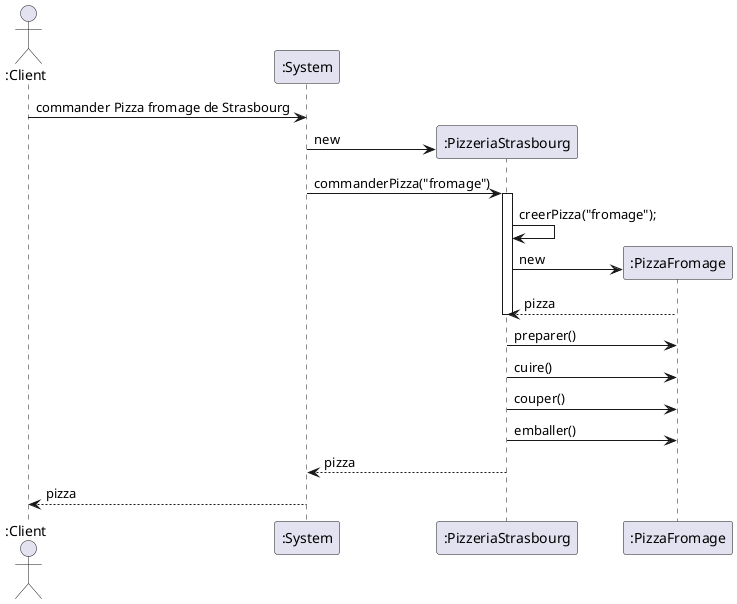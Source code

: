 @startuml

'-----------------------------------
' UML concepts illustrated
' JMB 2014
'-----------------------------------

actor c as ":Client"

participant s as ":System"

c -> s : commander Pizza fromage de Strasbourg
create p as ":PizzeriaStrasbourg"
s -> p : new
s -> p : commanderPizza("fromage")

activate p

p -> p : creerPizza("fromage");
create pizza as ":PizzaFromage"
p -> pizza : new
pizza --> p : pizza

deactivate p

p -> pizza : preparer()
p -> pizza : cuire()
p -> pizza : couper()
p -> pizza : emballer()

p --> s : pizza
s --> c : pizza

@enduml
